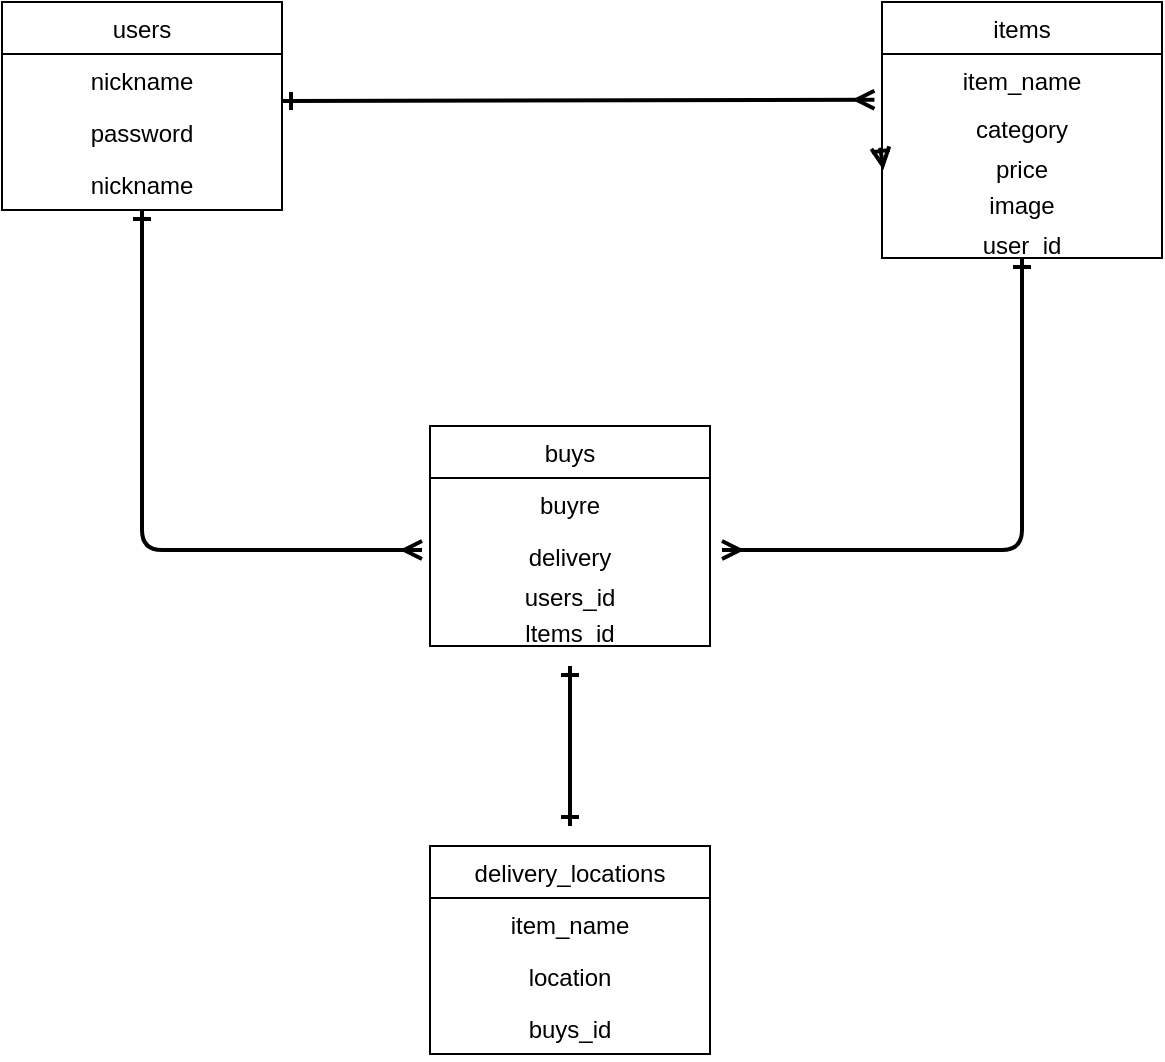<mxfile>
    <diagram id="nog9GfOFm20FTHGIinpg" name="ページ1">
        <mxGraphModel dx="616" dy="860" grid="1" gridSize="10" guides="1" tooltips="1" connect="1" arrows="1" fold="1" page="1" pageScale="1" pageWidth="827" pageHeight="1169" math="0" shadow="0">
            <root>
                <mxCell id="0"/>
                <mxCell id="1" parent="0"/>
                <mxCell id="77" style="edgeStyle=none;html=1;entryX=-0.027;entryY=0.954;entryDx=0;entryDy=0;fontFamily=Helvetica;strokeColor=default;endArrow=ERmany;endFill=0;strokeWidth=2;targetPerimeterSpacing=0;startArrow=ERone;startFill=0;entryPerimeter=0;" parent="1" target="105" edge="1">
                    <mxGeometry relative="1" as="geometry">
                        <mxPoint x="270" y="227.5" as="sourcePoint"/>
                        <mxPoint x="490" y="227.5" as="targetPoint"/>
                        <Array as="points"/>
                    </mxGeometry>
                </mxCell>
                <mxCell id="135" style="edgeStyle=none;html=1;fontSize=20;startArrow=ERone;startFill=0;endArrow=ERmany;endFill=0;targetPerimeterSpacing=0;strokeColor=default;strokeWidth=2;" edge="1" parent="1" source="79">
                    <mxGeometry relative="1" as="geometry">
                        <mxPoint x="340" y="452" as="targetPoint"/>
                        <Array as="points">
                            <mxPoint x="200" y="452"/>
                        </Array>
                    </mxGeometry>
                </mxCell>
                <mxCell id="79" value="users" style="swimlane;fontStyle=0;childLayout=stackLayout;horizontal=1;startSize=26;fillColor=none;horizontalStack=0;resizeParent=1;resizeParentMax=0;resizeLast=0;collapsible=1;marginBottom=0;" vertex="1" parent="1">
                    <mxGeometry x="130" y="178" width="140" height="104" as="geometry">
                        <mxRectangle x="130" y="178" width="60" height="26" as="alternateBounds"/>
                    </mxGeometry>
                </mxCell>
                <mxCell id="80" value="nickname" style="text;strokeColor=none;fillColor=none;align=center;verticalAlign=top;spacingLeft=4;spacingRight=4;overflow=hidden;rotatable=0;points=[[0,0.5],[1,0.5]];portConstraint=eastwest;" vertex="1" parent="79">
                    <mxGeometry y="26" width="140" height="26" as="geometry"/>
                </mxCell>
                <mxCell id="82" value="password" style="text;strokeColor=none;fillColor=none;align=center;verticalAlign=top;spacingLeft=4;spacingRight=4;overflow=hidden;rotatable=0;points=[[0,0.5],[1,0.5]];portConstraint=eastwest;" vertex="1" parent="79">
                    <mxGeometry y="52" width="140" height="26" as="geometry"/>
                </mxCell>
                <mxCell id="120" value="nickname" style="text;strokeColor=none;fillColor=none;align=center;verticalAlign=top;spacingLeft=4;spacingRight=4;overflow=hidden;rotatable=0;points=[[0,0.5],[1,0.5]];portConstraint=eastwest;" vertex="1" parent="79">
                    <mxGeometry y="78" width="140" height="26" as="geometry"/>
                </mxCell>
                <mxCell id="137" style="edgeStyle=none;html=1;fontSize=20;startArrow=ERone;startFill=0;endArrow=ERmany;endFill=0;targetPerimeterSpacing=0;strokeColor=default;strokeWidth=2;" edge="1" parent="1" source="104">
                    <mxGeometry relative="1" as="geometry">
                        <mxPoint x="490" y="452" as="targetPoint"/>
                        <Array as="points">
                            <mxPoint x="640" y="452"/>
                        </Array>
                    </mxGeometry>
                </mxCell>
                <mxCell id="104" value="items" style="swimlane;fontStyle=0;childLayout=stackLayout;horizontal=1;startSize=26;fillColor=none;horizontalStack=0;resizeParent=1;resizeParentMax=0;resizeLast=0;collapsible=1;marginBottom=0;align=center;" vertex="1" parent="1">
                    <mxGeometry x="570" y="178" width="140" height="128" as="geometry"/>
                </mxCell>
                <mxCell id="105" value="item_name" style="text;strokeColor=none;fillColor=none;align=center;verticalAlign=top;spacingLeft=4;spacingRight=4;overflow=hidden;rotatable=0;points=[[0,0.5],[1,0.5]];portConstraint=eastwest;" vertex="1" parent="104">
                    <mxGeometry y="26" width="140" height="24" as="geometry"/>
                </mxCell>
                <mxCell id="107" value="category" style="text;strokeColor=none;fillColor=none;align=center;verticalAlign=top;spacingLeft=4;spacingRight=4;overflow=hidden;rotatable=0;points=[[0,0.5],[1,0.5]];portConstraint=eastwest;" vertex="1" parent="104">
                    <mxGeometry y="50" width="140" height="20" as="geometry"/>
                </mxCell>
                <mxCell id="121" value="price" style="text;strokeColor=none;fillColor=none;align=center;verticalAlign=top;spacingLeft=4;spacingRight=4;overflow=hidden;rotatable=0;points=[[0,0.5],[1,0.5]];portConstraint=eastwest;" vertex="1" parent="104">
                    <mxGeometry y="70" width="140" height="18" as="geometry"/>
                </mxCell>
                <mxCell id="126" value="image" style="text;strokeColor=none;fillColor=none;align=center;verticalAlign=top;spacingLeft=4;spacingRight=4;overflow=hidden;rotatable=0;points=[[0,0.5],[1,0.5]];portConstraint=eastwest;" vertex="1" parent="104">
                    <mxGeometry y="88" width="140" height="20" as="geometry"/>
                </mxCell>
                <mxCell id="127" value="user_id" style="text;strokeColor=none;fillColor=none;align=center;verticalAlign=top;spacingLeft=4;spacingRight=4;overflow=hidden;rotatable=0;points=[[0,0.5],[1,0.5]];portConstraint=eastwest;" vertex="1" parent="104">
                    <mxGeometry y="108" width="140" height="20" as="geometry"/>
                </mxCell>
                <mxCell id="136" style="edgeStyle=none;html=1;exitX=0;exitY=0.5;exitDx=0;exitDy=0;entryX=-0.006;entryY=0.156;entryDx=0;entryDy=0;entryPerimeter=0;fontSize=20;startArrow=ERone;startFill=0;endArrow=ERmany;endFill=0;targetPerimeterSpacing=0;strokeColor=default;strokeWidth=2;" edge="1" parent="104" source="121" target="121">
                    <mxGeometry relative="1" as="geometry"/>
                </mxCell>
                <mxCell id="143" style="edgeStyle=none;html=1;fontSize=20;startArrow=ERone;startFill=0;endArrow=ERone;endFill=0;targetPerimeterSpacing=0;strokeColor=default;strokeWidth=2;" edge="1" parent="1">
                    <mxGeometry relative="1" as="geometry">
                        <mxPoint x="414" y="590" as="targetPoint"/>
                        <mxPoint x="414" y="510" as="sourcePoint"/>
                    </mxGeometry>
                </mxCell>
                <mxCell id="129" value="buys" style="swimlane;fontStyle=0;childLayout=stackLayout;horizontal=1;startSize=26;fillColor=none;horizontalStack=0;resizeParent=1;resizeParentMax=0;resizeLast=0;collapsible=1;marginBottom=0;align=center;" vertex="1" parent="1">
                    <mxGeometry x="344" y="390" width="140" height="110" as="geometry"/>
                </mxCell>
                <mxCell id="130" value="buyre" style="text;strokeColor=none;fillColor=none;align=center;verticalAlign=top;spacingLeft=4;spacingRight=4;overflow=hidden;rotatable=0;points=[[0,0.5],[1,0.5]];portConstraint=eastwest;" vertex="1" parent="129">
                    <mxGeometry y="26" width="140" height="26" as="geometry"/>
                </mxCell>
                <mxCell id="131" value="delivery" style="text;strokeColor=none;fillColor=none;align=center;verticalAlign=top;spacingLeft=4;spacingRight=4;overflow=hidden;rotatable=0;points=[[0,0.5],[1,0.5]];portConstraint=eastwest;" vertex="1" parent="129">
                    <mxGeometry y="52" width="140" height="20" as="geometry"/>
                </mxCell>
                <mxCell id="132" value="users_id" style="text;strokeColor=none;fillColor=none;align=center;verticalAlign=top;spacingLeft=4;spacingRight=4;overflow=hidden;rotatable=0;points=[[0,0.5],[1,0.5]];portConstraint=eastwest;" vertex="1" parent="129">
                    <mxGeometry y="72" width="140" height="18" as="geometry"/>
                </mxCell>
                <mxCell id="133" value="ltems_id" style="text;strokeColor=none;fillColor=none;align=center;verticalAlign=top;spacingLeft=4;spacingRight=4;overflow=hidden;rotatable=0;points=[[0,0.5],[1,0.5]];portConstraint=eastwest;" vertex="1" parent="129">
                    <mxGeometry y="90" width="140" height="20" as="geometry"/>
                </mxCell>
                <mxCell id="139" value="delivery_locations" style="swimlane;fontStyle=0;childLayout=stackLayout;horizontal=1;startSize=26;fillColor=none;horizontalStack=0;resizeParent=1;resizeParentMax=0;resizeLast=0;collapsible=1;marginBottom=0;" vertex="1" parent="1">
                    <mxGeometry x="344" y="600" width="140" height="104" as="geometry">
                        <mxRectangle x="130" y="178" width="60" height="26" as="alternateBounds"/>
                    </mxGeometry>
                </mxCell>
                <mxCell id="140" value="item_name" style="text;strokeColor=none;fillColor=none;align=center;verticalAlign=top;spacingLeft=4;spacingRight=4;overflow=hidden;rotatable=0;points=[[0,0.5],[1,0.5]];portConstraint=eastwest;" vertex="1" parent="139">
                    <mxGeometry y="26" width="140" height="26" as="geometry"/>
                </mxCell>
                <mxCell id="141" value="location" style="text;strokeColor=none;fillColor=none;align=center;verticalAlign=top;spacingLeft=4;spacingRight=4;overflow=hidden;rotatable=0;points=[[0,0.5],[1,0.5]];portConstraint=eastwest;" vertex="1" parent="139">
                    <mxGeometry y="52" width="140" height="26" as="geometry"/>
                </mxCell>
                <mxCell id="145" value="buys_id" style="text;strokeColor=none;fillColor=none;align=center;verticalAlign=top;spacingLeft=4;spacingRight=4;overflow=hidden;rotatable=0;points=[[0,0.5],[1,0.5]];portConstraint=eastwest;" vertex="1" parent="139">
                    <mxGeometry y="78" width="140" height="26" as="geometry"/>
                </mxCell>
            </root>
        </mxGraphModel>
    </diagram>
</mxfile>